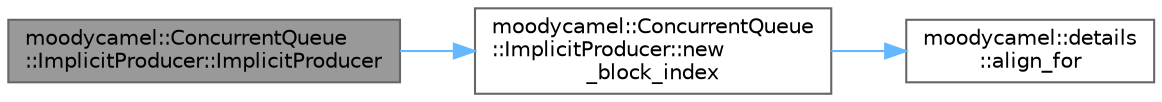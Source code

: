 digraph "moodycamel::ConcurrentQueue::ImplicitProducer::ImplicitProducer"
{
 // INTERACTIVE_SVG=YES
 // LATEX_PDF_SIZE
  bgcolor="transparent";
  edge [fontname=Helvetica,fontsize=10,labelfontname=Helvetica,labelfontsize=10];
  node [fontname=Helvetica,fontsize=10,shape=box,height=0.2,width=0.4];
  rankdir="LR";
  Node1 [id="Node000001",label="moodycamel::ConcurrentQueue\l::ImplicitProducer::ImplicitProducer",height=0.2,width=0.4,color="gray40", fillcolor="grey60", style="filled", fontcolor="black",tooltip=" "];
  Node1 -> Node2 [id="edge1_Node000001_Node000002",color="steelblue1",style="solid",tooltip=" "];
  Node2 [id="Node000002",label="moodycamel::ConcurrentQueue\l::ImplicitProducer::new\l_block_index",height=0.2,width=0.4,color="grey40", fillcolor="white", style="filled",URL="$d4/d1f/structmoodycamel_1_1ConcurrentQueue_1_1ImplicitProducer.html#a6e4830a175aa8a3f160a5a85afe72af4",tooltip=" "];
  Node2 -> Node3 [id="edge2_Node000002_Node000003",color="steelblue1",style="solid",tooltip=" "];
  Node3 [id="Node000003",label="moodycamel::details\l::align_for",height=0.2,width=0.4,color="grey40", fillcolor="white", style="filled",URL="$d6/d0f/namespacemoodycamel_1_1details.html#aea411e06aad2f736007067ad0945b926",tooltip=" "];
}
